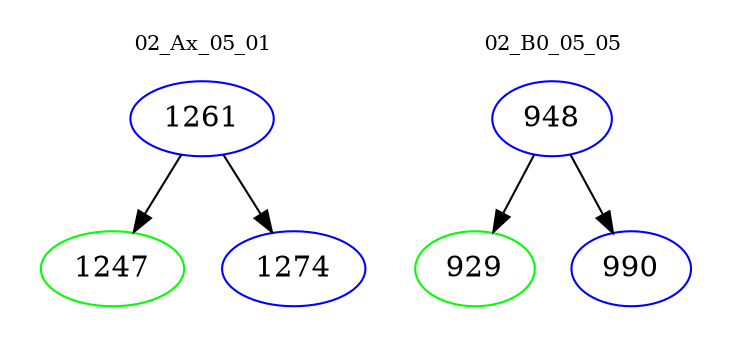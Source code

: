 digraph{
subgraph cluster_0 {
color = white
label = "02_Ax_05_01";
fontsize=10;
T0_1261 [label="1261", color="blue"]
T0_1261 -> T0_1247 [color="black"]
T0_1247 [label="1247", color="green"]
T0_1261 -> T0_1274 [color="black"]
T0_1274 [label="1274", color="blue"]
}
subgraph cluster_1 {
color = white
label = "02_B0_05_05";
fontsize=10;
T1_948 [label="948", color="blue"]
T1_948 -> T1_929 [color="black"]
T1_929 [label="929", color="green"]
T1_948 -> T1_990 [color="black"]
T1_990 [label="990", color="blue"]
}
}
